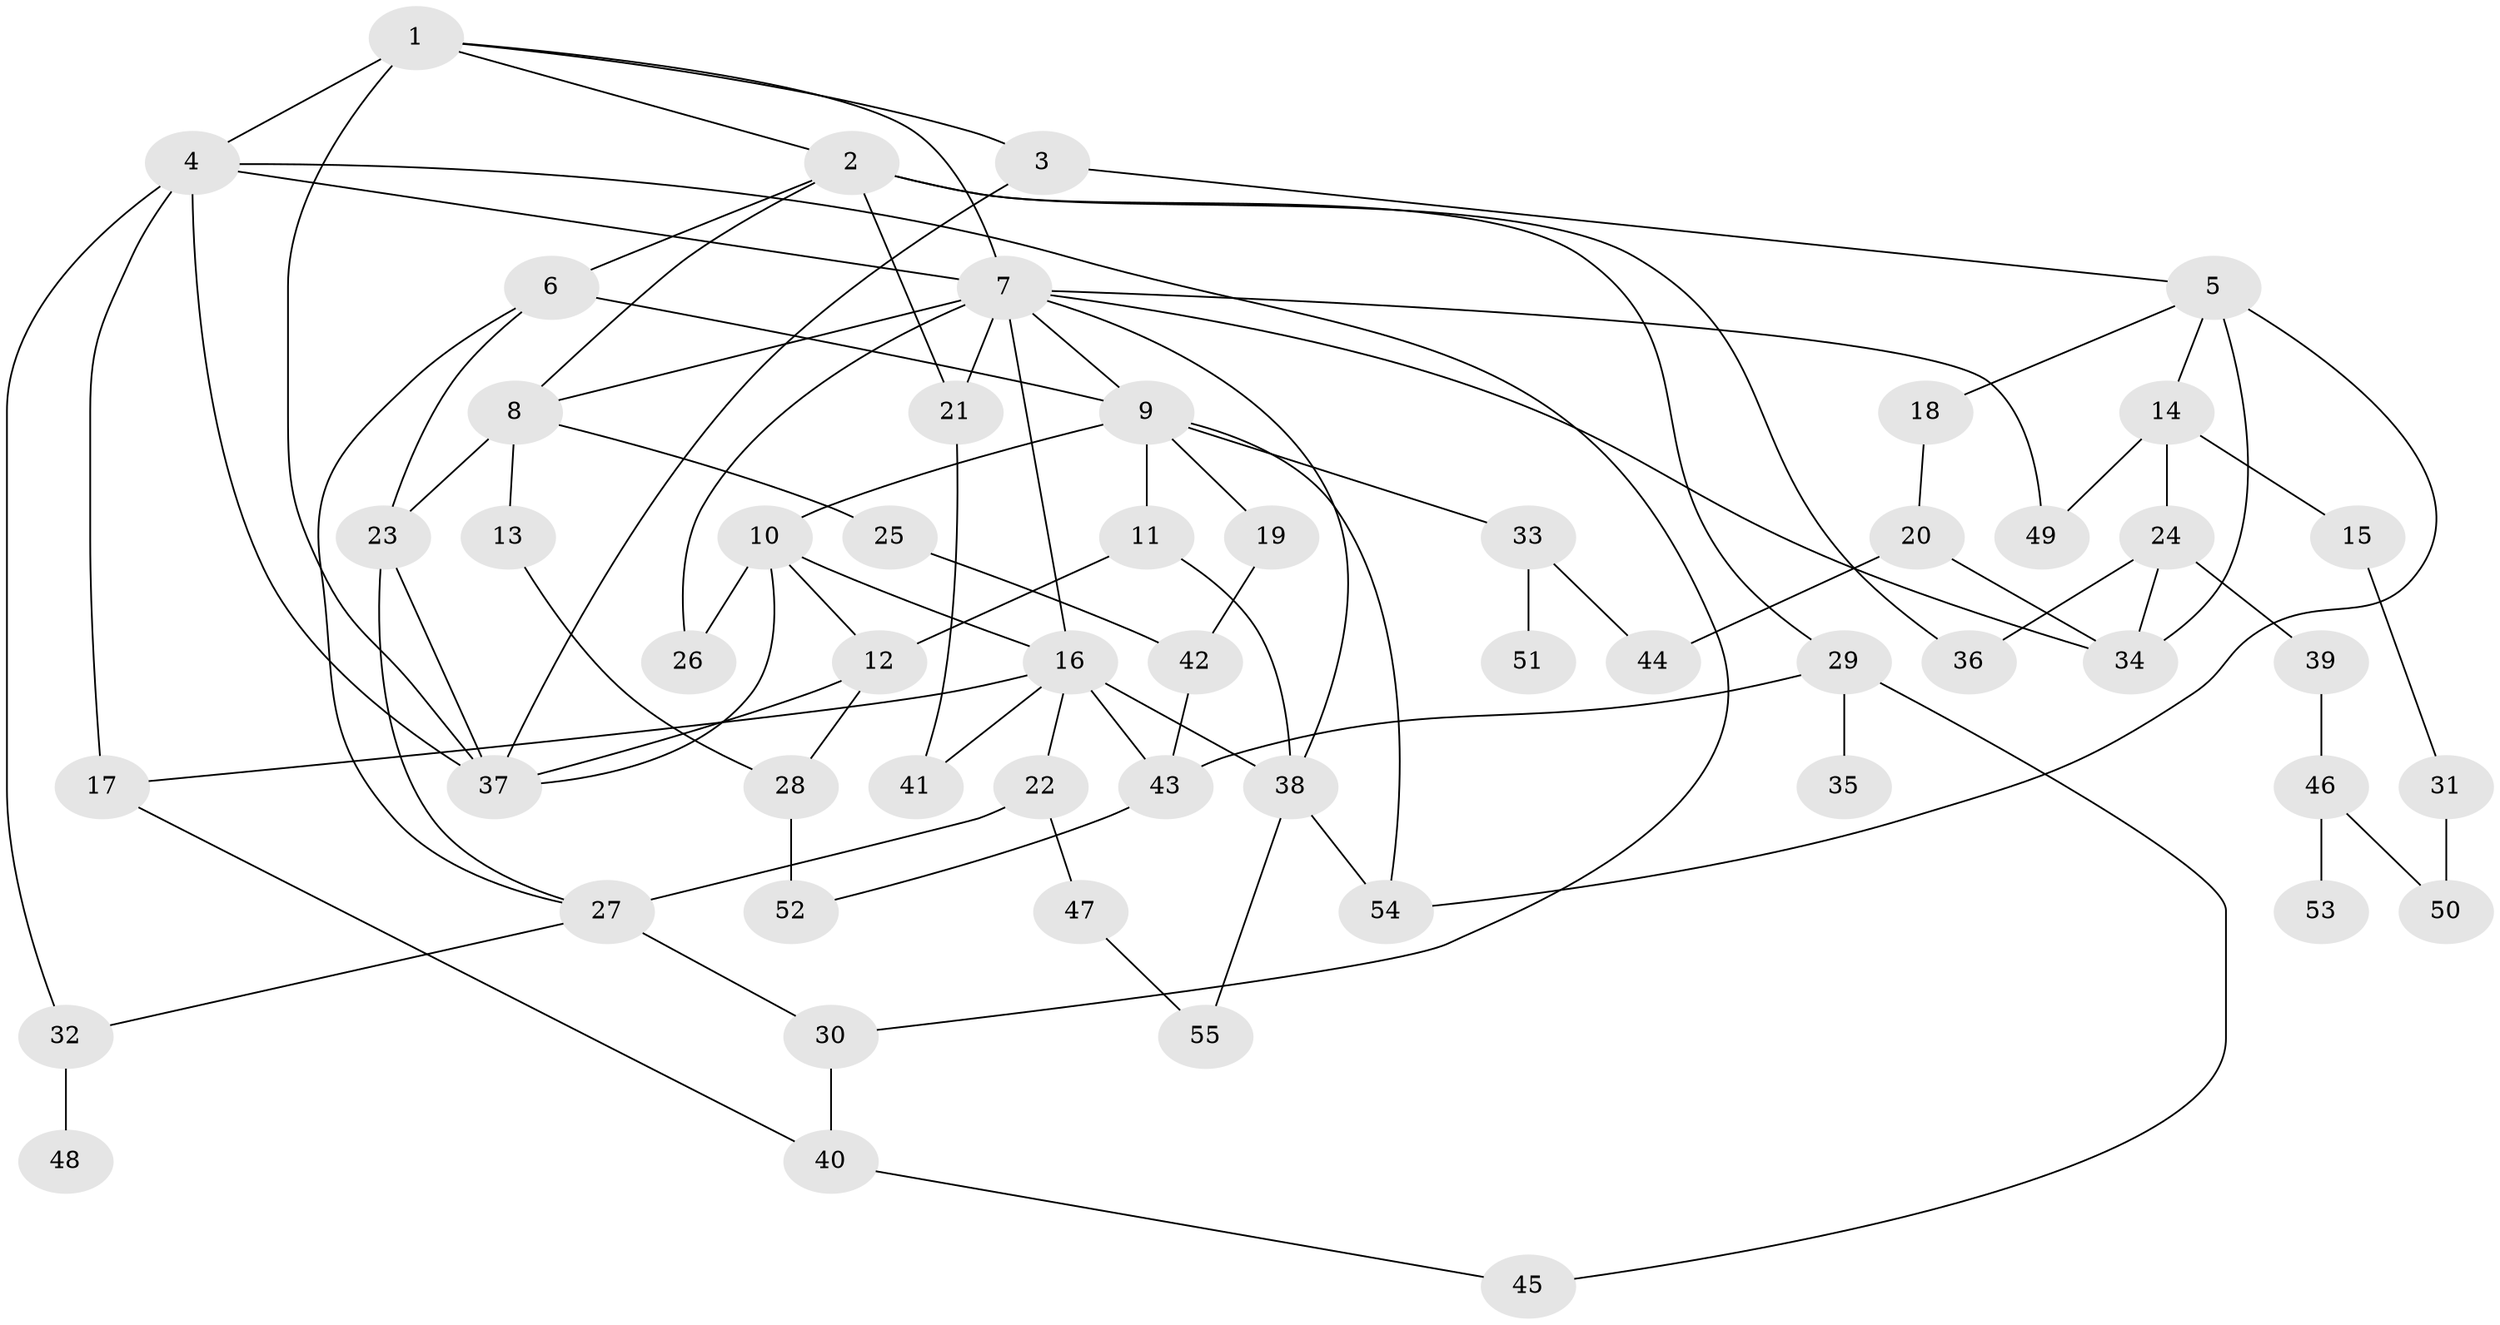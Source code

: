 // original degree distribution, {7: 0.00909090909090909, 8: 0.01818181818181818, 3: 0.18181818181818182, 6: 0.03636363636363636, 4: 0.17272727272727273, 5: 0.05454545454545454, 2: 0.2818181818181818, 1: 0.24545454545454545}
// Generated by graph-tools (version 1.1) at 2025/34/03/09/25 02:34:19]
// undirected, 55 vertices, 92 edges
graph export_dot {
graph [start="1"]
  node [color=gray90,style=filled];
  1;
  2;
  3;
  4;
  5;
  6;
  7;
  8;
  9;
  10;
  11;
  12;
  13;
  14;
  15;
  16;
  17;
  18;
  19;
  20;
  21;
  22;
  23;
  24;
  25;
  26;
  27;
  28;
  29;
  30;
  31;
  32;
  33;
  34;
  35;
  36;
  37;
  38;
  39;
  40;
  41;
  42;
  43;
  44;
  45;
  46;
  47;
  48;
  49;
  50;
  51;
  52;
  53;
  54;
  55;
  1 -- 2 [weight=1.0];
  1 -- 3 [weight=1.0];
  1 -- 4 [weight=2.0];
  1 -- 7 [weight=1.0];
  1 -- 37 [weight=1.0];
  2 -- 6 [weight=1.0];
  2 -- 8 [weight=1.0];
  2 -- 21 [weight=1.0];
  2 -- 29 [weight=1.0];
  2 -- 36 [weight=2.0];
  3 -- 5 [weight=1.0];
  3 -- 37 [weight=1.0];
  4 -- 7 [weight=1.0];
  4 -- 17 [weight=1.0];
  4 -- 30 [weight=1.0];
  4 -- 32 [weight=1.0];
  4 -- 37 [weight=1.0];
  5 -- 14 [weight=1.0];
  5 -- 18 [weight=1.0];
  5 -- 34 [weight=2.0];
  5 -- 54 [weight=1.0];
  6 -- 9 [weight=4.0];
  6 -- 23 [weight=1.0];
  6 -- 27 [weight=1.0];
  7 -- 8 [weight=1.0];
  7 -- 9 [weight=1.0];
  7 -- 16 [weight=1.0];
  7 -- 21 [weight=1.0];
  7 -- 26 [weight=1.0];
  7 -- 34 [weight=1.0];
  7 -- 38 [weight=1.0];
  7 -- 49 [weight=1.0];
  8 -- 13 [weight=1.0];
  8 -- 23 [weight=1.0];
  8 -- 25 [weight=1.0];
  9 -- 10 [weight=1.0];
  9 -- 11 [weight=1.0];
  9 -- 19 [weight=1.0];
  9 -- 33 [weight=1.0];
  9 -- 54 [weight=1.0];
  10 -- 12 [weight=1.0];
  10 -- 16 [weight=1.0];
  10 -- 26 [weight=1.0];
  10 -- 37 [weight=1.0];
  11 -- 12 [weight=1.0];
  11 -- 38 [weight=1.0];
  12 -- 28 [weight=1.0];
  12 -- 37 [weight=1.0];
  13 -- 28 [weight=1.0];
  14 -- 15 [weight=1.0];
  14 -- 24 [weight=1.0];
  14 -- 49 [weight=1.0];
  15 -- 31 [weight=1.0];
  16 -- 17 [weight=1.0];
  16 -- 22 [weight=1.0];
  16 -- 38 [weight=1.0];
  16 -- 41 [weight=2.0];
  16 -- 43 [weight=1.0];
  17 -- 40 [weight=1.0];
  18 -- 20 [weight=1.0];
  19 -- 42 [weight=1.0];
  20 -- 34 [weight=1.0];
  20 -- 44 [weight=1.0];
  21 -- 41 [weight=1.0];
  22 -- 27 [weight=2.0];
  22 -- 47 [weight=1.0];
  23 -- 27 [weight=1.0];
  23 -- 37 [weight=1.0];
  24 -- 34 [weight=1.0];
  24 -- 36 [weight=1.0];
  24 -- 39 [weight=1.0];
  25 -- 42 [weight=1.0];
  27 -- 30 [weight=1.0];
  27 -- 32 [weight=1.0];
  28 -- 52 [weight=2.0];
  29 -- 35 [weight=2.0];
  29 -- 43 [weight=1.0];
  29 -- 45 [weight=1.0];
  30 -- 40 [weight=1.0];
  31 -- 50 [weight=1.0];
  32 -- 48 [weight=1.0];
  33 -- 44 [weight=1.0];
  33 -- 51 [weight=1.0];
  38 -- 54 [weight=1.0];
  38 -- 55 [weight=1.0];
  39 -- 46 [weight=1.0];
  40 -- 45 [weight=1.0];
  42 -- 43 [weight=1.0];
  43 -- 52 [weight=1.0];
  46 -- 50 [weight=1.0];
  46 -- 53 [weight=1.0];
  47 -- 55 [weight=1.0];
}
